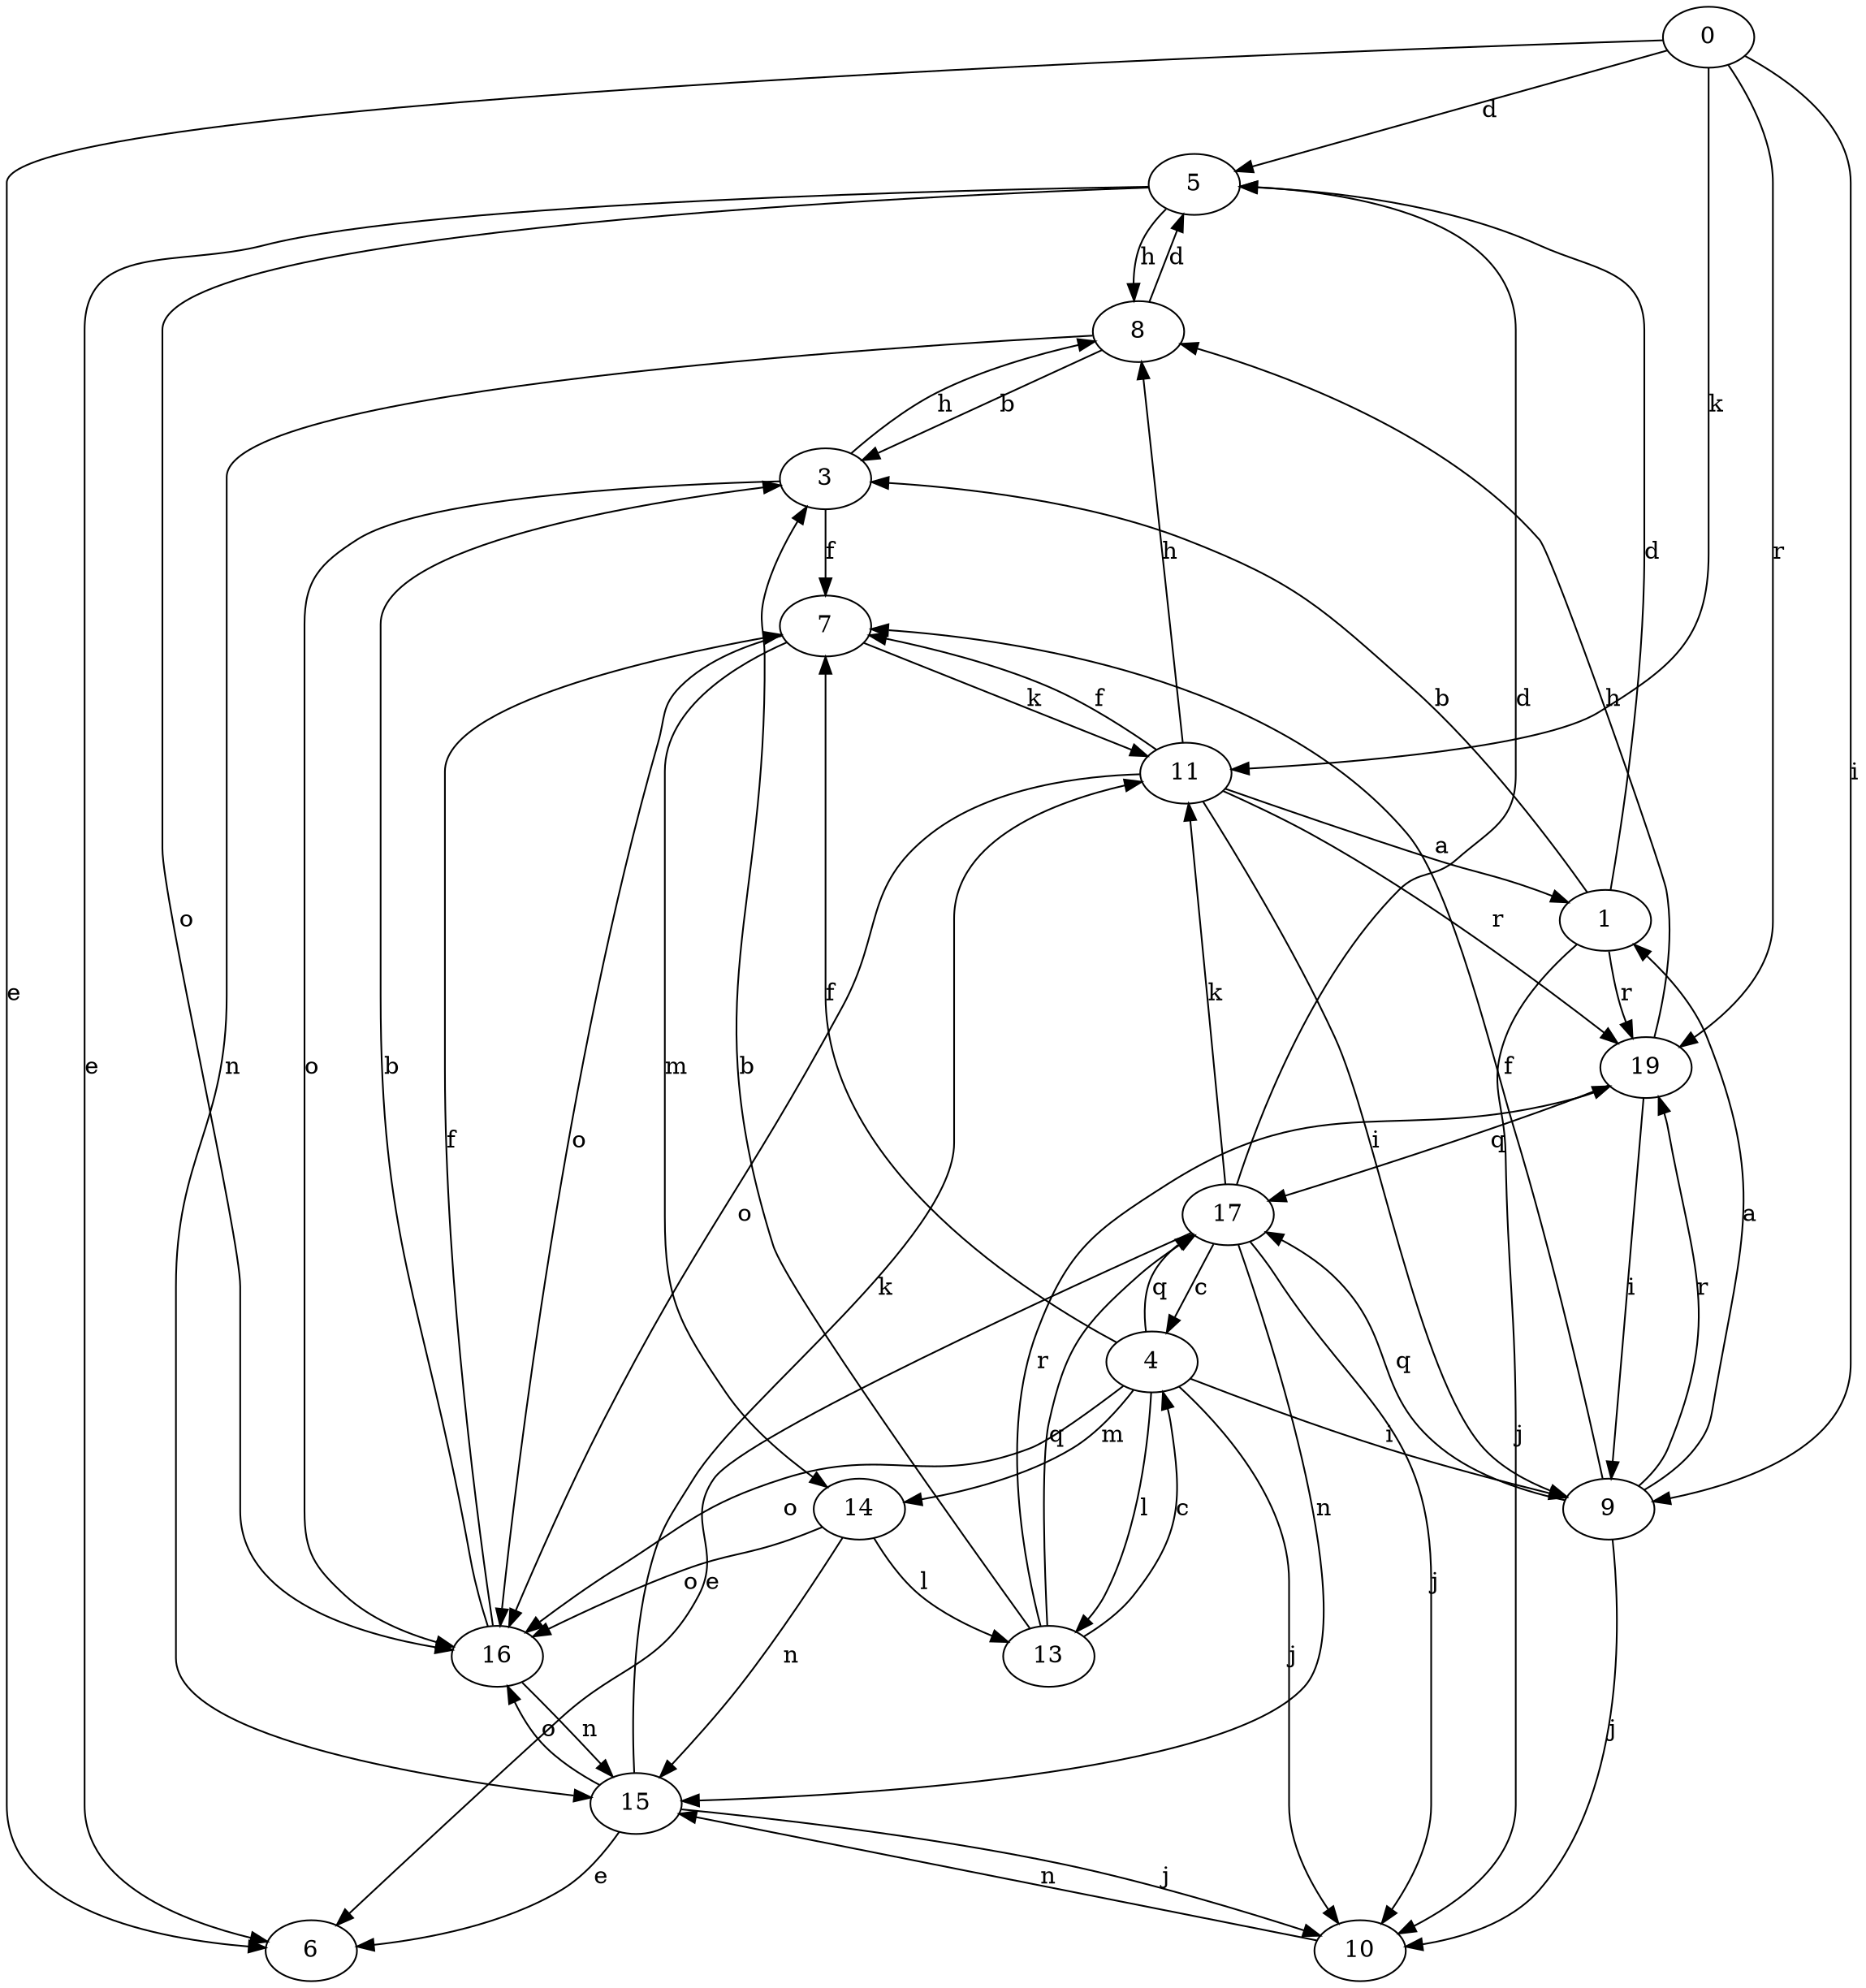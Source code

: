 strict digraph  {
0;
1;
3;
4;
5;
6;
7;
8;
9;
10;
11;
13;
14;
15;
16;
17;
19;
0 -> 5  [label=d];
0 -> 6  [label=e];
0 -> 9  [label=i];
0 -> 11  [label=k];
0 -> 19  [label=r];
1 -> 3  [label=b];
1 -> 5  [label=d];
1 -> 10  [label=j];
1 -> 19  [label=r];
3 -> 7  [label=f];
3 -> 8  [label=h];
3 -> 16  [label=o];
4 -> 7  [label=f];
4 -> 9  [label=i];
4 -> 10  [label=j];
4 -> 13  [label=l];
4 -> 14  [label=m];
4 -> 16  [label=o];
4 -> 17  [label=q];
5 -> 6  [label=e];
5 -> 8  [label=h];
5 -> 16  [label=o];
7 -> 11  [label=k];
7 -> 14  [label=m];
7 -> 16  [label=o];
8 -> 3  [label=b];
8 -> 5  [label=d];
8 -> 15  [label=n];
9 -> 1  [label=a];
9 -> 7  [label=f];
9 -> 10  [label=j];
9 -> 17  [label=q];
9 -> 19  [label=r];
10 -> 15  [label=n];
11 -> 1  [label=a];
11 -> 7  [label=f];
11 -> 8  [label=h];
11 -> 9  [label=i];
11 -> 16  [label=o];
11 -> 19  [label=r];
13 -> 3  [label=b];
13 -> 4  [label=c];
13 -> 17  [label=q];
13 -> 19  [label=r];
14 -> 13  [label=l];
14 -> 15  [label=n];
14 -> 16  [label=o];
15 -> 6  [label=e];
15 -> 10  [label=j];
15 -> 11  [label=k];
15 -> 16  [label=o];
16 -> 3  [label=b];
16 -> 7  [label=f];
16 -> 15  [label=n];
17 -> 4  [label=c];
17 -> 5  [label=d];
17 -> 6  [label=e];
17 -> 10  [label=j];
17 -> 11  [label=k];
17 -> 15  [label=n];
19 -> 8  [label=h];
19 -> 9  [label=i];
19 -> 17  [label=q];
}
